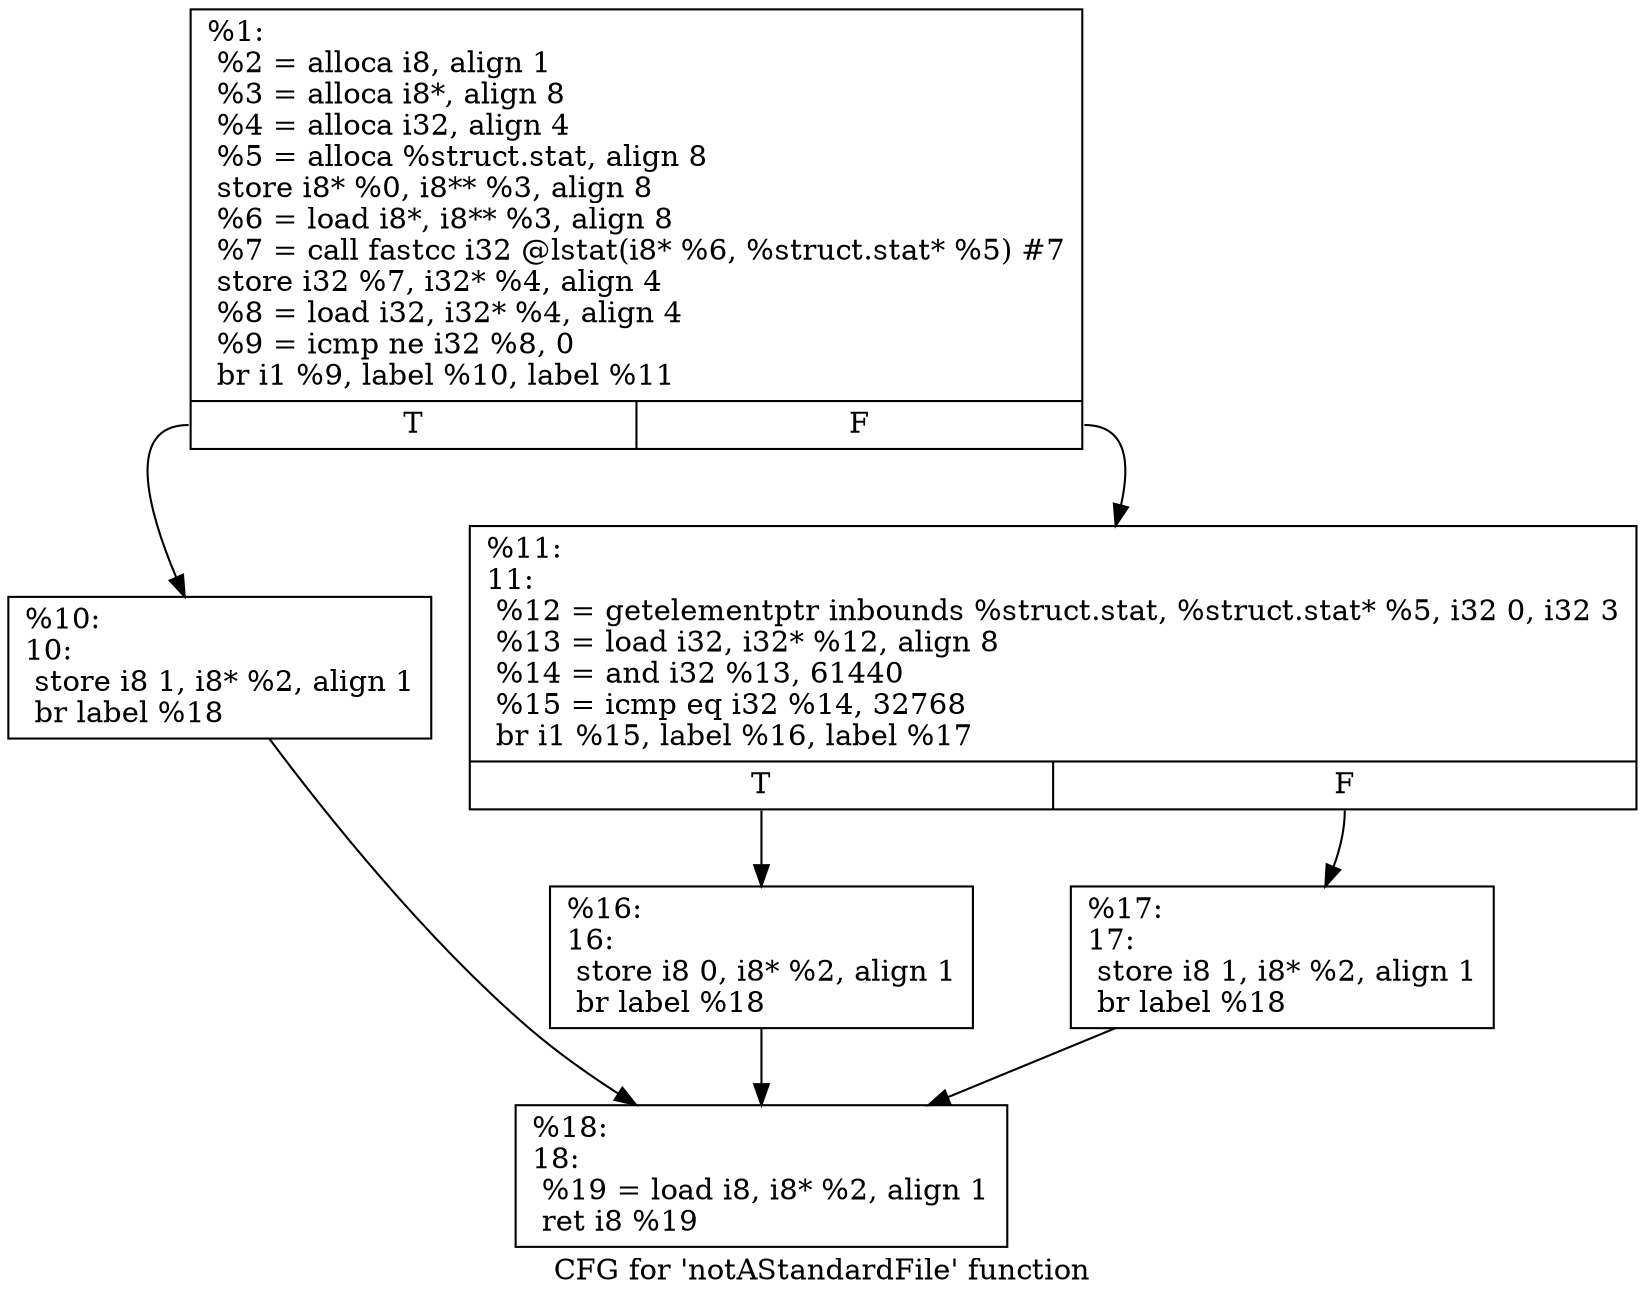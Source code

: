 digraph "CFG for 'notAStandardFile' function" {
	label="CFG for 'notAStandardFile' function";

	Node0x1c0ac70 [shape=record,label="{%1:\l  %2 = alloca i8, align 1\l  %3 = alloca i8*, align 8\l  %4 = alloca i32, align 4\l  %5 = alloca %struct.stat, align 8\l  store i8* %0, i8** %3, align 8\l  %6 = load i8*, i8** %3, align 8\l  %7 = call fastcc i32 @lstat(i8* %6, %struct.stat* %5) #7\l  store i32 %7, i32* %4, align 4\l  %8 = load i32, i32* %4, align 4\l  %9 = icmp ne i32 %8, 0\l  br i1 %9, label %10, label %11\l|{<s0>T|<s1>F}}"];
	Node0x1c0ac70:s0 -> Node0x1c0b930;
	Node0x1c0ac70:s1 -> Node0x1c0b980;
	Node0x1c0b930 [shape=record,label="{%10:\l10:                                               \l  store i8 1, i8* %2, align 1\l  br label %18\l}"];
	Node0x1c0b930 -> Node0x1c0ba70;
	Node0x1c0b980 [shape=record,label="{%11:\l11:                                               \l  %12 = getelementptr inbounds %struct.stat, %struct.stat* %5, i32 0, i32 3\l  %13 = load i32, i32* %12, align 8\l  %14 = and i32 %13, 61440\l  %15 = icmp eq i32 %14, 32768\l  br i1 %15, label %16, label %17\l|{<s0>T|<s1>F}}"];
	Node0x1c0b980:s0 -> Node0x1c0b9d0;
	Node0x1c0b980:s1 -> Node0x1c0ba20;
	Node0x1c0b9d0 [shape=record,label="{%16:\l16:                                               \l  store i8 0, i8* %2, align 1\l  br label %18\l}"];
	Node0x1c0b9d0 -> Node0x1c0ba70;
	Node0x1c0ba20 [shape=record,label="{%17:\l17:                                               \l  store i8 1, i8* %2, align 1\l  br label %18\l}"];
	Node0x1c0ba20 -> Node0x1c0ba70;
	Node0x1c0ba70 [shape=record,label="{%18:\l18:                                               \l  %19 = load i8, i8* %2, align 1\l  ret i8 %19\l}"];
}
